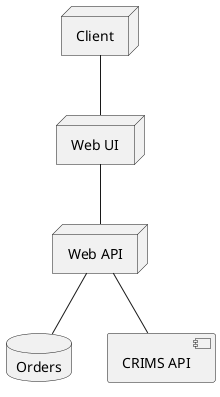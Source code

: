 @startuml

node Client

node WebUI AS "Web UI"

node WebAPI AS "Web API"

database Orders

component CRIMS_API AS "CRIMS API"

Client -- WebUI
WebUI -- WebAPI
WebAPI -- Orders
WebAPI -- CRIMS_API

@enduml